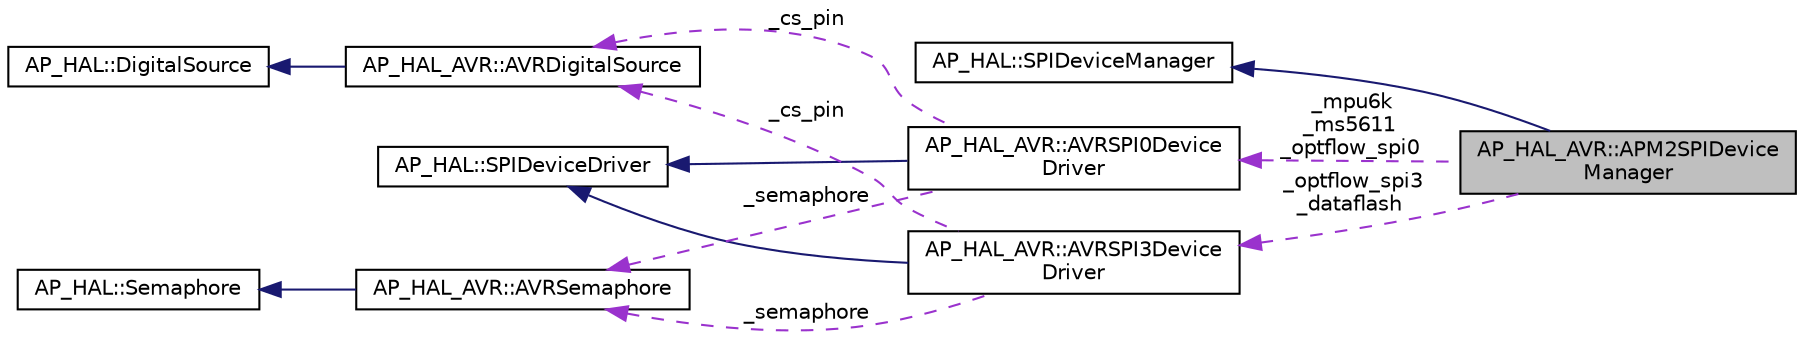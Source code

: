 digraph "AP_HAL_AVR::APM2SPIDeviceManager"
{
 // INTERACTIVE_SVG=YES
  edge [fontname="Helvetica",fontsize="10",labelfontname="Helvetica",labelfontsize="10"];
  node [fontname="Helvetica",fontsize="10",shape=record];
  rankdir="LR";
  Node1 [label="AP_HAL_AVR::APM2SPIDevice\lManager",height=0.2,width=0.4,color="black", fillcolor="grey75", style="filled" fontcolor="black"];
  Node2 -> Node1 [dir="back",color="midnightblue",fontsize="10",style="solid",fontname="Helvetica"];
  Node2 [label="AP_HAL::SPIDeviceManager",height=0.2,width=0.4,color="black", fillcolor="white", style="filled",URL="$classAP__HAL_1_1SPIDeviceManager.html"];
  Node3 -> Node1 [dir="back",color="darkorchid3",fontsize="10",style="dashed",label=" _optflow_spi3\n_dataflash" ,fontname="Helvetica"];
  Node3 [label="AP_HAL_AVR::AVRSPI3Device\lDriver",height=0.2,width=0.4,color="black", fillcolor="white", style="filled",URL="$classAP__HAL__AVR_1_1AVRSPI3DeviceDriver.html"];
  Node4 -> Node3 [dir="back",color="midnightblue",fontsize="10",style="solid",fontname="Helvetica"];
  Node4 [label="AP_HAL::SPIDeviceDriver",height=0.2,width=0.4,color="black", fillcolor="white", style="filled",URL="$classAP__HAL_1_1SPIDeviceDriver.html"];
  Node5 -> Node3 [dir="back",color="darkorchid3",fontsize="10",style="dashed",label=" _cs_pin" ,fontname="Helvetica"];
  Node5 [label="AP_HAL_AVR::AVRDigitalSource",height=0.2,width=0.4,color="black", fillcolor="white", style="filled",URL="$classAP__HAL__AVR_1_1AVRDigitalSource.html"];
  Node6 -> Node5 [dir="back",color="midnightblue",fontsize="10",style="solid",fontname="Helvetica"];
  Node6 [label="AP_HAL::DigitalSource",height=0.2,width=0.4,color="black", fillcolor="white", style="filled",URL="$classAP__HAL_1_1DigitalSource.html"];
  Node7 -> Node3 [dir="back",color="darkorchid3",fontsize="10",style="dashed",label=" _semaphore" ,fontname="Helvetica"];
  Node7 [label="AP_HAL_AVR::AVRSemaphore",height=0.2,width=0.4,color="black", fillcolor="white", style="filled",URL="$classAP__HAL__AVR_1_1AVRSemaphore.html"];
  Node8 -> Node7 [dir="back",color="midnightblue",fontsize="10",style="solid",fontname="Helvetica"];
  Node8 [label="AP_HAL::Semaphore",height=0.2,width=0.4,color="black", fillcolor="white", style="filled",URL="$classAP__HAL_1_1Semaphore.html"];
  Node9 -> Node1 [dir="back",color="darkorchid3",fontsize="10",style="dashed",label=" _mpu6k\n_ms5611\n_optflow_spi0" ,fontname="Helvetica"];
  Node9 [label="AP_HAL_AVR::AVRSPI0Device\lDriver",height=0.2,width=0.4,color="black", fillcolor="white", style="filled",URL="$classAP__HAL__AVR_1_1AVRSPI0DeviceDriver.html"];
  Node4 -> Node9 [dir="back",color="midnightblue",fontsize="10",style="solid",fontname="Helvetica"];
  Node5 -> Node9 [dir="back",color="darkorchid3",fontsize="10",style="dashed",label=" _cs_pin" ,fontname="Helvetica"];
  Node7 -> Node9 [dir="back",color="darkorchid3",fontsize="10",style="dashed",label=" _semaphore" ,fontname="Helvetica"];
}

